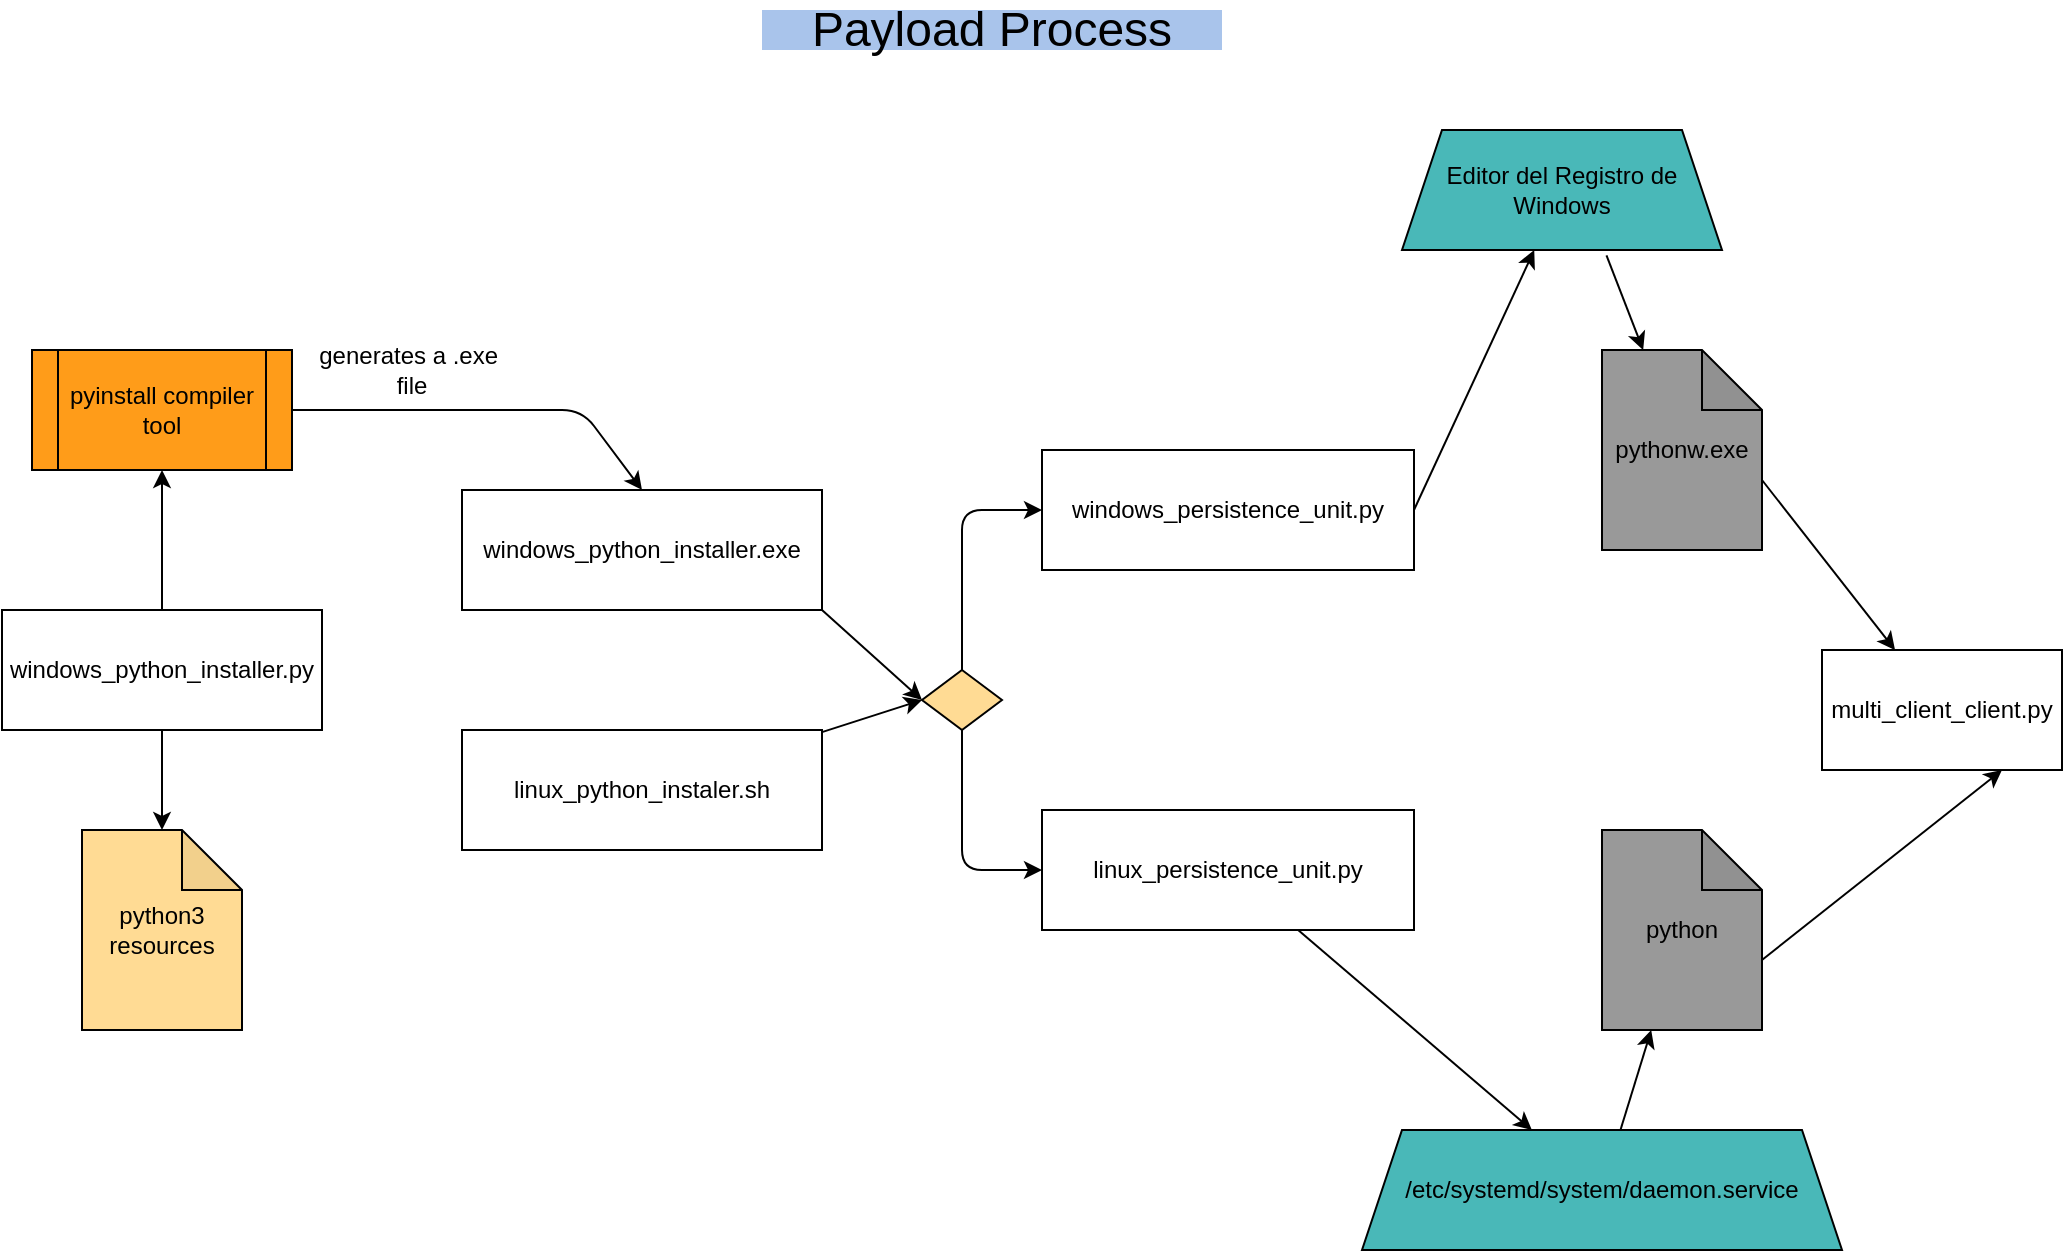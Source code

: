 <mxfile version="13.9.9" type="device"><diagram id="WuJGPDuGUxfSRWvsNzXM" name="Página-1"><mxGraphModel dx="1835" dy="1691" grid="1" gridSize="10" guides="1" tooltips="1" connect="1" arrows="1" fold="1" page="1" pageScale="1" pageWidth="827" pageHeight="1169" math="0" shadow="0"><root><mxCell id="0"/><mxCell id="1" parent="0"/><mxCell id="owj7MySz5Qd-ij4ghfA--1" value="multi_client_client.py" style="rounded=0;whiteSpace=wrap;html=1;" parent="1" vertex="1"><mxGeometry x="730" y="250" width="120" height="60" as="geometry"/></mxCell><mxCell id="owj7MySz5Qd-ij4ghfA--2" value="windows_persistence_unit.py" style="rounded=0;whiteSpace=wrap;html=1;" parent="1" vertex="1"><mxGeometry x="340" y="150" width="186" height="60" as="geometry"/></mxCell><mxCell id="owj7MySz5Qd-ij4ghfA--3" value="windows_python_installer.py" style="rounded=0;whiteSpace=wrap;html=1;" parent="1" vertex="1"><mxGeometry x="-180" y="230" width="160" height="60" as="geometry"/></mxCell><mxCell id="owj7MySz5Qd-ij4ghfA--6" value="&lt;font style=&quot;font-size: 24px&quot;&gt;Payload Process&lt;/font&gt;" style="text;html=1;strokeColor=none;fillColor=#A9C4EB;align=center;verticalAlign=middle;whiteSpace=wrap;rounded=0;" parent="1" vertex="1"><mxGeometry x="200" y="-70" width="230" height="20" as="geometry"/></mxCell><mxCell id="owj7MySz5Qd-ij4ghfA--7" value="linux_persistence_unit.py" style="rounded=0;whiteSpace=wrap;html=1;" parent="1" vertex="1"><mxGeometry x="340" y="330" width="186" height="60" as="geometry"/></mxCell><mxCell id="owj7MySz5Qd-ij4ghfA--9" value="python3 resources" style="shape=note;whiteSpace=wrap;html=1;backgroundOutline=1;darkOpacity=0.05;fillColor=#FFDB94;" parent="1" vertex="1"><mxGeometry x="-140" y="340" width="80" height="100" as="geometry"/></mxCell><mxCell id="owj7MySz5Qd-ij4ghfA--10" value="" style="endArrow=classic;html=1;" parent="1" source="owj7MySz5Qd-ij4ghfA--3" target="owj7MySz5Qd-ij4ghfA--9" edge="1"><mxGeometry width="50" height="50" relative="1" as="geometry"><mxPoint x="320" y="310" as="sourcePoint"/><mxPoint x="370" y="260" as="targetPoint"/></mxGeometry></mxCell><mxCell id="owj7MySz5Qd-ij4ghfA--11" value="" style="rhombus;whiteSpace=wrap;html=1;fillColor=#FFDB94;" parent="1" vertex="1"><mxGeometry x="280" y="260" width="40" height="30" as="geometry"/></mxCell><mxCell id="owj7MySz5Qd-ij4ghfA--13" value="" style="endArrow=classic;html=1;exitX=0.5;exitY=0;exitDx=0;exitDy=0;entryX=0;entryY=0.5;entryDx=0;entryDy=0;" parent="1" source="owj7MySz5Qd-ij4ghfA--11" target="owj7MySz5Qd-ij4ghfA--2" edge="1"><mxGeometry width="50" height="50" relative="1" as="geometry"><mxPoint x="320" y="310" as="sourcePoint"/><mxPoint x="370" y="260" as="targetPoint"/><Array as="points"><mxPoint x="300" y="180"/></Array></mxGeometry></mxCell><mxCell id="owj7MySz5Qd-ij4ghfA--14" value="" style="endArrow=classic;html=1;exitX=0.5;exitY=1;exitDx=0;exitDy=0;entryX=0;entryY=0.5;entryDx=0;entryDy=0;" parent="1" source="owj7MySz5Qd-ij4ghfA--11" target="owj7MySz5Qd-ij4ghfA--7" edge="1"><mxGeometry width="50" height="50" relative="1" as="geometry"><mxPoint x="320" y="310" as="sourcePoint"/><mxPoint x="370" y="260" as="targetPoint"/><Array as="points"><mxPoint x="300" y="360"/></Array></mxGeometry></mxCell><mxCell id="owj7MySz5Qd-ij4ghfA--15" value="pythonw.exe" style="shape=note;whiteSpace=wrap;html=1;backgroundOutline=1;darkOpacity=0.05;fillColor=#999999;" parent="1" vertex="1"><mxGeometry x="620" y="100" width="80" height="100" as="geometry"/></mxCell><mxCell id="owj7MySz5Qd-ij4ghfA--24" value="Editor del Registro de Windows" style="shape=trapezoid;perimeter=trapezoidPerimeter;whiteSpace=wrap;html=1;fixedSize=1;fillColor=#49B8B8;" parent="1" vertex="1"><mxGeometry x="520" y="-10" width="160" height="60" as="geometry"/></mxCell><mxCell id="owj7MySz5Qd-ij4ghfA--25" value="" style="endArrow=classic;html=1;exitX=1;exitY=0.5;exitDx=0;exitDy=0;" parent="1" source="owj7MySz5Qd-ij4ghfA--2" target="owj7MySz5Qd-ij4ghfA--24" edge="1"><mxGeometry width="50" height="50" relative="1" as="geometry"><mxPoint x="570" y="350" as="sourcePoint"/><mxPoint x="620" y="300" as="targetPoint"/></mxGeometry></mxCell><mxCell id="owj7MySz5Qd-ij4ghfA--26" value="" style="endArrow=classic;html=1;exitX=0.639;exitY=1.045;exitDx=0;exitDy=0;exitPerimeter=0;" parent="1" source="owj7MySz5Qd-ij4ghfA--24" target="owj7MySz5Qd-ij4ghfA--15" edge="1"><mxGeometry width="50" height="50" relative="1" as="geometry"><mxPoint x="570" y="230" as="sourcePoint"/><mxPoint x="620" y="180" as="targetPoint"/></mxGeometry></mxCell><mxCell id="owj7MySz5Qd-ij4ghfA--27" value="" style="endArrow=classic;html=1;exitX=0;exitY=0;exitDx=80;exitDy=65;exitPerimeter=0;" parent="1" source="owj7MySz5Qd-ij4ghfA--15" target="owj7MySz5Qd-ij4ghfA--1" edge="1"><mxGeometry width="50" height="50" relative="1" as="geometry"><mxPoint x="570" y="230" as="sourcePoint"/><mxPoint x="620" y="180" as="targetPoint"/></mxGeometry></mxCell><mxCell id="N-QiWwLPGJ6iE0P-X1LC-1" value="/etc/systemd/system/daemon.service&lt;br&gt;" style="shape=trapezoid;perimeter=trapezoidPerimeter;whiteSpace=wrap;html=1;fixedSize=1;fillColor=#49B8B8;" parent="1" vertex="1"><mxGeometry x="500" y="490" width="240" height="60" as="geometry"/></mxCell><mxCell id="N-QiWwLPGJ6iE0P-X1LC-2" value="python" style="shape=note;whiteSpace=wrap;html=1;backgroundOutline=1;darkOpacity=0.05;fillColor=#999999;" parent="1" vertex="1"><mxGeometry x="620" y="340" width="80" height="100" as="geometry"/></mxCell><mxCell id="N-QiWwLPGJ6iE0P-X1LC-3" value="" style="endArrow=classic;html=1;" parent="1" source="owj7MySz5Qd-ij4ghfA--7" target="N-QiWwLPGJ6iE0P-X1LC-1" edge="1"><mxGeometry width="50" height="50" relative="1" as="geometry"><mxPoint x="490" y="400" as="sourcePoint"/><mxPoint x="540" y="350" as="targetPoint"/></mxGeometry></mxCell><mxCell id="N-QiWwLPGJ6iE0P-X1LC-4" value="" style="endArrow=classic;html=1;" parent="1" source="N-QiWwLPGJ6iE0P-X1LC-1" target="N-QiWwLPGJ6iE0P-X1LC-2" edge="1"><mxGeometry width="50" height="50" relative="1" as="geometry"><mxPoint x="490" y="290" as="sourcePoint"/><mxPoint x="540" y="240" as="targetPoint"/></mxGeometry></mxCell><mxCell id="N-QiWwLPGJ6iE0P-X1LC-5" value="" style="endArrow=classic;html=1;entryX=0.75;entryY=1;entryDx=0;entryDy=0;exitX=0;exitY=0;exitDx=80;exitDy=65;exitPerimeter=0;" parent="1" source="N-QiWwLPGJ6iE0P-X1LC-2" target="owj7MySz5Qd-ij4ghfA--1" edge="1"><mxGeometry width="50" height="50" relative="1" as="geometry"><mxPoint x="490" y="290" as="sourcePoint"/><mxPoint x="540" y="240" as="targetPoint"/></mxGeometry></mxCell><mxCell id="N-QiWwLPGJ6iE0P-X1LC-6" value="windows_python_installer.exe" style="rounded=0;whiteSpace=wrap;html=1;" parent="1" vertex="1"><mxGeometry x="50" y="170" width="180" height="60" as="geometry"/></mxCell><mxCell id="N-QiWwLPGJ6iE0P-X1LC-7" value="linux_python_instaler.sh" style="rounded=0;whiteSpace=wrap;html=1;" parent="1" vertex="1"><mxGeometry x="50" y="290" width="180" height="60" as="geometry"/></mxCell><mxCell id="N-QiWwLPGJ6iE0P-X1LC-8" value="" style="endArrow=classic;html=1;exitX=1;exitY=1;exitDx=0;exitDy=0;entryX=0;entryY=0.5;entryDx=0;entryDy=0;" parent="1" source="N-QiWwLPGJ6iE0P-X1LC-6" target="owj7MySz5Qd-ij4ghfA--11" edge="1"><mxGeometry width="50" height="50" relative="1" as="geometry"><mxPoint x="390" y="440" as="sourcePoint"/><mxPoint x="440" y="390" as="targetPoint"/></mxGeometry></mxCell><mxCell id="N-QiWwLPGJ6iE0P-X1LC-9" value="" style="endArrow=classic;html=1;entryX=0;entryY=0.5;entryDx=0;entryDy=0;" parent="1" source="N-QiWwLPGJ6iE0P-X1LC-7" target="owj7MySz5Qd-ij4ghfA--11" edge="1"><mxGeometry width="50" height="50" relative="1" as="geometry"><mxPoint x="390" y="440" as="sourcePoint"/><mxPoint x="440" y="390" as="targetPoint"/></mxGeometry></mxCell><mxCell id="N-QiWwLPGJ6iE0P-X1LC-12" value="pyinstall compiler tool" style="shape=process;whiteSpace=wrap;html=1;backgroundOutline=1;fillColor=#FF9C19;" parent="1" vertex="1"><mxGeometry x="-165" y="100" width="130" height="60" as="geometry"/></mxCell><mxCell id="N-QiWwLPGJ6iE0P-X1LC-14" value="generates a .exe&amp;nbsp; file" style="text;html=1;strokeColor=none;fillColor=none;align=center;verticalAlign=middle;whiteSpace=wrap;rounded=0;" parent="1" vertex="1"><mxGeometry x="-30" y="100" width="110" height="20" as="geometry"/></mxCell><mxCell id="N-QiWwLPGJ6iE0P-X1LC-15" value="" style="endArrow=classic;html=1;" parent="1" source="owj7MySz5Qd-ij4ghfA--3" target="N-QiWwLPGJ6iE0P-X1LC-12" edge="1"><mxGeometry width="50" height="50" relative="1" as="geometry"><mxPoint x="390" y="280" as="sourcePoint"/><mxPoint x="440" y="230" as="targetPoint"/></mxGeometry></mxCell><mxCell id="N-QiWwLPGJ6iE0P-X1LC-16" value="" style="endArrow=classic;html=1;entryX=0.5;entryY=0;entryDx=0;entryDy=0;" parent="1" source="N-QiWwLPGJ6iE0P-X1LC-12" target="N-QiWwLPGJ6iE0P-X1LC-6" edge="1"><mxGeometry width="50" height="50" relative="1" as="geometry"><mxPoint x="390" y="280" as="sourcePoint"/><mxPoint x="150" y="180" as="targetPoint"/><Array as="points"><mxPoint x="110" y="130"/></Array></mxGeometry></mxCell></root></mxGraphModel></diagram></mxfile>